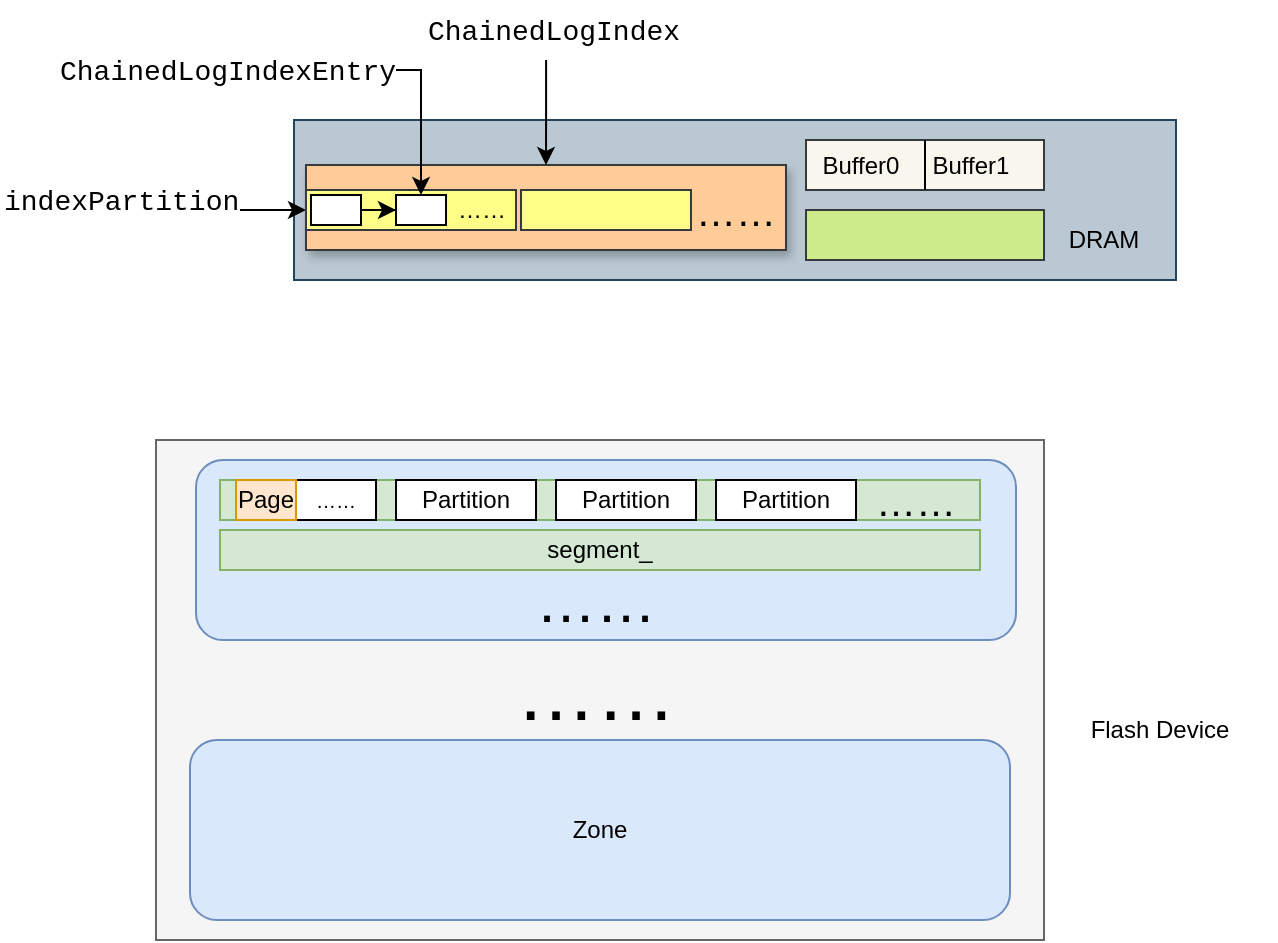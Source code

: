 <mxfile version="26.1.0">
  <diagram name="第 1 页" id="sSLp4OHmuNTGOU1gYgUW">
    <mxGraphModel dx="489" dy="403" grid="1" gridSize="10" guides="1" tooltips="1" connect="1" arrows="1" fold="1" page="1" pageScale="1" pageWidth="827" pageHeight="1169" math="0" shadow="0">
      <root>
        <mxCell id="0" />
        <mxCell id="1" parent="0" />
        <mxCell id="E1ifMFBkIkwT_yamk5ER-4" value="" style="rounded=0;whiteSpace=wrap;html=1;fillColor=#bac8d3;strokeColor=#23445d;" vertex="1" parent="1">
          <mxGeometry x="259" y="320" width="441" height="80" as="geometry" />
        </mxCell>
        <mxCell id="E1ifMFBkIkwT_yamk5ER-5" value="" style="rounded=0;whiteSpace=wrap;html=1;shadow=0;fillColor=#f5f5f5;fontColor=#333333;strokeColor=#666666;" vertex="1" parent="1">
          <mxGeometry x="190" y="480" width="444" height="250" as="geometry" />
        </mxCell>
        <mxCell id="E1ifMFBkIkwT_yamk5ER-9" value="" style="rounded=1;whiteSpace=wrap;html=1;fillColor=#dae8fc;strokeColor=#6c8ebf;" vertex="1" parent="1">
          <mxGeometry x="210" y="490" width="410" height="90" as="geometry" />
        </mxCell>
        <mxCell id="E1ifMFBkIkwT_yamk5ER-17" value="Zone" style="rounded=1;whiteSpace=wrap;html=1;fillColor=#dae8fc;strokeColor=#6c8ebf;" vertex="1" parent="1">
          <mxGeometry x="207" y="630" width="410" height="90" as="geometry" />
        </mxCell>
        <mxCell id="E1ifMFBkIkwT_yamk5ER-22" value="Flash Device" style="text;strokeColor=none;align=center;fillColor=none;html=1;verticalAlign=middle;whiteSpace=wrap;rounded=0;" vertex="1" parent="1">
          <mxGeometry x="634" y="595" width="116" height="60" as="geometry" />
        </mxCell>
        <mxCell id="E1ifMFBkIkwT_yamk5ER-23" value="DRAM" style="text;strokeColor=none;align=center;fillColor=none;html=1;verticalAlign=middle;whiteSpace=wrap;rounded=0;" vertex="1" parent="1">
          <mxGeometry x="634" y="365" width="60" height="30" as="geometry" />
        </mxCell>
        <mxCell id="E1ifMFBkIkwT_yamk5ER-29" value="" style="rounded=0;whiteSpace=wrap;html=1;fillColor=#d5e8d4;strokeColor=#82b366;" vertex="1" parent="1">
          <mxGeometry x="222" y="500" width="380" height="20" as="geometry" />
        </mxCell>
        <mxCell id="E1ifMFBkIkwT_yamk5ER-34" value="segment_" style="rounded=0;whiteSpace=wrap;html=1;fillColor=#d5e8d4;strokeColor=#82b366;" vertex="1" parent="1">
          <mxGeometry x="222" y="525" width="380" height="20" as="geometry" />
        </mxCell>
        <mxCell id="E1ifMFBkIkwT_yamk5ER-36" value="" style="rounded=0;whiteSpace=wrap;html=1;" vertex="1" parent="1">
          <mxGeometry x="230" y="500" width="70" height="20" as="geometry" />
        </mxCell>
        <mxCell id="E1ifMFBkIkwT_yamk5ER-37" value="Partition" style="rounded=0;whiteSpace=wrap;html=1;" vertex="1" parent="1">
          <mxGeometry x="310" y="500" width="70" height="20" as="geometry" />
        </mxCell>
        <mxCell id="E1ifMFBkIkwT_yamk5ER-38" value="Partition" style="rounded=0;whiteSpace=wrap;html=1;" vertex="1" parent="1">
          <mxGeometry x="390" y="500" width="70" height="20" as="geometry" />
        </mxCell>
        <mxCell id="E1ifMFBkIkwT_yamk5ER-39" value="Partition" style="rounded=0;whiteSpace=wrap;html=1;" vertex="1" parent="1">
          <mxGeometry x="470" y="500" width="70" height="20" as="geometry" />
        </mxCell>
        <mxCell id="E1ifMFBkIkwT_yamk5ER-40" value="&lt;font style=&quot;font-size: 20px;&quot;&gt;……&lt;/font&gt;" style="text;strokeColor=none;align=center;fillColor=none;html=1;verticalAlign=middle;whiteSpace=wrap;rounded=0;strokeWidth=5;" vertex="1" parent="1">
          <mxGeometry x="550" y="500" width="40" height="20" as="geometry" />
        </mxCell>
        <mxCell id="E1ifMFBkIkwT_yamk5ER-41" value="&lt;font style=&quot;font-size: 30px;&quot;&gt;……&lt;/font&gt;" style="text;strokeColor=none;align=center;fillColor=none;html=1;verticalAlign=middle;whiteSpace=wrap;rounded=0;strokeWidth=5;" vertex="1" parent="1">
          <mxGeometry x="320" y="550" width="180" height="20" as="geometry" />
        </mxCell>
        <mxCell id="E1ifMFBkIkwT_yamk5ER-42" value="&lt;font style=&quot;font-size: 40px;&quot;&gt;……&lt;/font&gt;" style="text;strokeColor=none;align=center;fillColor=none;html=1;verticalAlign=middle;whiteSpace=wrap;rounded=0;strokeWidth=5;" vertex="1" parent="1">
          <mxGeometry x="320" y="595" width="180" height="20" as="geometry" />
        </mxCell>
        <mxCell id="E1ifMFBkIkwT_yamk5ER-45" value="Page" style="rounded=0;whiteSpace=wrap;html=1;fillColor=#ffe6cc;strokeColor=#d79b00;" vertex="1" parent="1">
          <mxGeometry x="230" y="500" width="30" height="20" as="geometry" />
        </mxCell>
        <mxCell id="E1ifMFBkIkwT_yamk5ER-46" value="&lt;font style=&quot;font-size: 10px;&quot;&gt;……&lt;/font&gt;" style="text;strokeColor=none;align=center;fillColor=none;html=1;verticalAlign=middle;whiteSpace=wrap;rounded=0;strokeWidth=5;" vertex="1" parent="1">
          <mxGeometry x="260" y="500" width="40" height="20" as="geometry" />
        </mxCell>
        <mxCell id="E1ifMFBkIkwT_yamk5ER-48" value="" style="rounded=0;whiteSpace=wrap;html=1;glass=0;shadow=1;fillColor=#ffcc99;strokeColor=#36393d;" vertex="1" parent="1">
          <mxGeometry x="264.99" y="342.5" width="240" height="42.5" as="geometry" />
        </mxCell>
        <mxCell id="E1ifMFBkIkwT_yamk5ER-49" value="" style="rounded=0;whiteSpace=wrap;html=1;fillColor=#f9f7ed;strokeColor=#36393d;" vertex="1" parent="1">
          <mxGeometry x="515" y="330" width="119" height="25" as="geometry" />
        </mxCell>
        <mxCell id="E1ifMFBkIkwT_yamk5ER-52" value="" style="rounded=0;whiteSpace=wrap;html=1;fillColor=#cdeb8b;strokeColor=#36393d;" vertex="1" parent="1">
          <mxGeometry x="515" y="365" width="119" height="25" as="geometry" />
        </mxCell>
        <mxCell id="E1ifMFBkIkwT_yamk5ER-54" value="" style="endArrow=none;html=1;rounded=0;entryX=0.5;entryY=0;entryDx=0;entryDy=0;exitX=0.5;exitY=1;exitDx=0;exitDy=0;" edge="1" parent="1" source="E1ifMFBkIkwT_yamk5ER-49" target="E1ifMFBkIkwT_yamk5ER-49">
          <mxGeometry width="50" height="50" relative="1" as="geometry">
            <mxPoint x="420" y="390" as="sourcePoint" />
            <mxPoint x="470" y="340" as="targetPoint" />
          </mxGeometry>
        </mxCell>
        <mxCell id="E1ifMFBkIkwT_yamk5ER-55" value="&lt;font style=&quot;font-size: 20px;&quot;&gt;……&lt;/font&gt;" style="text;strokeColor=none;align=center;fillColor=none;html=1;verticalAlign=middle;whiteSpace=wrap;rounded=0;strokeWidth=5;" vertex="1" parent="1">
          <mxGeometry x="459.5" y="355" width="40" height="20" as="geometry" />
        </mxCell>
        <mxCell id="E1ifMFBkIkwT_yamk5ER-60" style="edgeStyle=orthogonalEdgeStyle;rounded=0;orthogonalLoop=1;jettySize=auto;html=1;" edge="1" parent="1" source="E1ifMFBkIkwT_yamk5ER-59" target="E1ifMFBkIkwT_yamk5ER-48">
          <mxGeometry relative="1" as="geometry" />
        </mxCell>
        <mxCell id="E1ifMFBkIkwT_yamk5ER-59" value="&lt;div style=&quot;font-family: Consolas, &amp;quot;Courier New&amp;quot;, monospace; font-weight: normal; font-size: 14px; line-height: 19px; white-space: pre;&quot;&gt;&lt;div style=&quot;&quot;&gt;&lt;span style=&quot;background-color: rgb(255, 255, 255);&quot;&gt;&lt;font style=&quot;color: rgb(0, 0, 0);&quot;&gt;ChainedLogIndex&lt;/font&gt;&lt;/span&gt;&lt;/div&gt;&lt;/div&gt;" style="text;whiteSpace=wrap;html=1;" vertex="1" parent="1">
          <mxGeometry x="324.37" y="260" width="121.25" height="30" as="geometry" />
        </mxCell>
        <mxCell id="E1ifMFBkIkwT_yamk5ER-62" style="edgeStyle=orthogonalEdgeStyle;rounded=0;orthogonalLoop=1;jettySize=auto;html=1;entryX=0;entryY=0.5;entryDx=0;entryDy=0;" edge="1" parent="1" source="E1ifMFBkIkwT_yamk5ER-61">
          <mxGeometry relative="1" as="geometry">
            <mxPoint x="264.99" y="365" as="targetPoint" />
          </mxGeometry>
        </mxCell>
        <mxCell id="E1ifMFBkIkwT_yamk5ER-61" value="&lt;div style=&quot;font-family: Consolas, &amp;quot;Courier New&amp;quot;, monospace; font-weight: normal; font-size: 14px; line-height: 19px; white-space: pre;&quot;&gt;&lt;div style=&quot;&quot;&gt;&lt;span style=&quot;background-color: rgb(255, 255, 255);&quot;&gt;&lt;font style=&quot;color: rgb(0, 0, 0);&quot;&gt;indexPartition&lt;/font&gt;&lt;/span&gt;&lt;/div&gt;&lt;/div&gt;" style="text;whiteSpace=wrap;html=1;" vertex="1" parent="1">
          <mxGeometry x="112" y="345" width="110" height="40" as="geometry" />
        </mxCell>
        <mxCell id="E1ifMFBkIkwT_yamk5ER-63" value="" style="rounded=0;whiteSpace=wrap;html=1;fillColor=#ffff88;strokeColor=#36393d;" vertex="1" parent="1">
          <mxGeometry x="264.99" y="355" width="105.01" height="20" as="geometry" />
        </mxCell>
        <mxCell id="E1ifMFBkIkwT_yamk5ER-64" value="" style="rounded=0;whiteSpace=wrap;html=1;fillColor=#ffff88;strokeColor=#36393d;" vertex="1" parent="1">
          <mxGeometry x="372.5" y="355" width="85" height="20" as="geometry" />
        </mxCell>
        <mxCell id="E1ifMFBkIkwT_yamk5ER-70" style="edgeStyle=orthogonalEdgeStyle;rounded=0;orthogonalLoop=1;jettySize=auto;html=1;entryX=0;entryY=0.5;entryDx=0;entryDy=0;" edge="1" parent="1" source="E1ifMFBkIkwT_yamk5ER-65" target="E1ifMFBkIkwT_yamk5ER-69">
          <mxGeometry relative="1" as="geometry" />
        </mxCell>
        <mxCell id="E1ifMFBkIkwT_yamk5ER-65" value="" style="rounded=0;whiteSpace=wrap;html=1;" vertex="1" parent="1">
          <mxGeometry x="267.49" y="357.5" width="25.01" height="15" as="geometry" />
        </mxCell>
        <mxCell id="E1ifMFBkIkwT_yamk5ER-69" value="" style="rounded=0;whiteSpace=wrap;html=1;" vertex="1" parent="1">
          <mxGeometry x="310" y="357.5" width="25.01" height="15" as="geometry" />
        </mxCell>
        <mxCell id="E1ifMFBkIkwT_yamk5ER-71" value="&lt;font&gt;……&lt;/font&gt;" style="text;strokeColor=none;align=center;fillColor=none;html=1;verticalAlign=middle;whiteSpace=wrap;rounded=0;strokeWidth=5;" vertex="1" parent="1">
          <mxGeometry x="332.5" y="355" width="40" height="20" as="geometry" />
        </mxCell>
        <mxCell id="E1ifMFBkIkwT_yamk5ER-74" style="edgeStyle=orthogonalEdgeStyle;rounded=0;orthogonalLoop=1;jettySize=auto;html=1;exitX=1;exitY=0.5;exitDx=0;exitDy=0;" edge="1" parent="1" source="E1ifMFBkIkwT_yamk5ER-72" target="E1ifMFBkIkwT_yamk5ER-69">
          <mxGeometry relative="1" as="geometry" />
        </mxCell>
        <mxCell id="E1ifMFBkIkwT_yamk5ER-72" value="&lt;div style=&quot;font-family: Consolas, &amp;quot;Courier New&amp;quot;, monospace; font-weight: normal; font-size: 14px; line-height: 19px; white-space: pre;&quot;&gt;&lt;div style=&quot;&quot;&gt;&lt;span style=&quot;background-color: rgb(255, 255, 255);&quot;&gt;&lt;font style=&quot;color: rgb(0, 0, 0);&quot;&gt;ChainedLogIndexEntry&lt;/font&gt;&lt;/span&gt;&lt;/div&gt;&lt;/div&gt;" style="text;whiteSpace=wrap;html=1;" vertex="1" parent="1">
          <mxGeometry x="140" y="280" width="160" height="30" as="geometry" />
        </mxCell>
        <mxCell id="E1ifMFBkIkwT_yamk5ER-75" value="Buffer0" style="text;strokeColor=none;align=center;fillColor=none;html=1;verticalAlign=middle;whiteSpace=wrap;rounded=0;" vertex="1" parent="1">
          <mxGeometry x="515" y="331.25" width="55" height="22.5" as="geometry" />
        </mxCell>
        <mxCell id="E1ifMFBkIkwT_yamk5ER-76" value="Buffer1" style="text;strokeColor=none;align=center;fillColor=none;html=1;verticalAlign=middle;whiteSpace=wrap;rounded=0;" vertex="1" parent="1">
          <mxGeometry x="570" y="331.25" width="55" height="22.5" as="geometry" />
        </mxCell>
      </root>
    </mxGraphModel>
  </diagram>
</mxfile>
